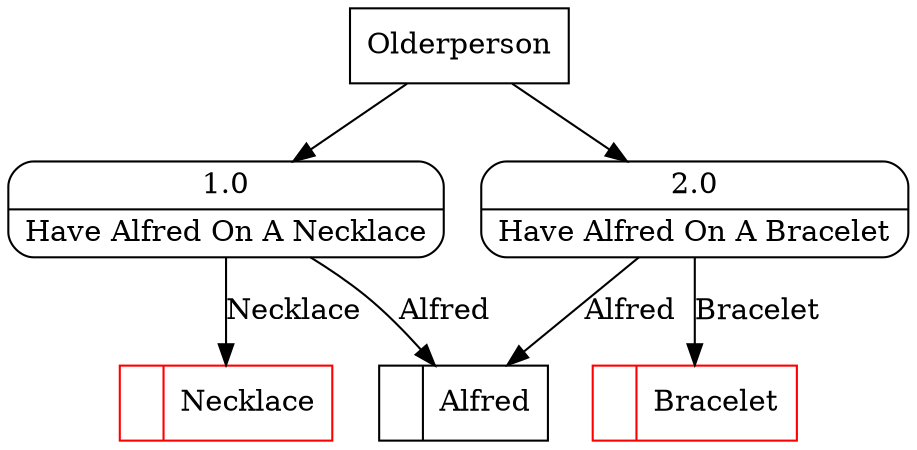 digraph dfd2{ 
node[shape=record]
200 [label="<f0>  |<f1> Alfred " ];
201 [label="<f0>  |<f1> Bracelet " color=red];
202 [label="<f0>  |<f1> Necklace " color=red];
203 [label="Olderperson" shape=box];
204 [label="{<f0> 1.0|<f1> Have Alfred On A Necklace }" shape=Mrecord];
205 [label="{<f0> 2.0|<f1> Have Alfred On A Bracelet }" shape=Mrecord];
203 -> 204
203 -> 205
204 -> 202 [label="Necklace"]
204 -> 200 [label="Alfred"]
205 -> 200 [label="Alfred"]
205 -> 201 [label="Bracelet"]
}